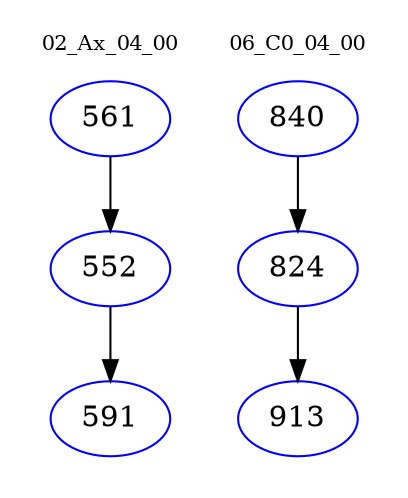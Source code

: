 digraph{
subgraph cluster_0 {
color = white
label = "02_Ax_04_00";
fontsize=10;
T0_561 [label="561", color="blue"]
T0_561 -> T0_552 [color="black"]
T0_552 [label="552", color="blue"]
T0_552 -> T0_591 [color="black"]
T0_591 [label="591", color="blue"]
}
subgraph cluster_1 {
color = white
label = "06_C0_04_00";
fontsize=10;
T1_840 [label="840", color="blue"]
T1_840 -> T1_824 [color="black"]
T1_824 [label="824", color="blue"]
T1_824 -> T1_913 [color="black"]
T1_913 [label="913", color="blue"]
}
}
